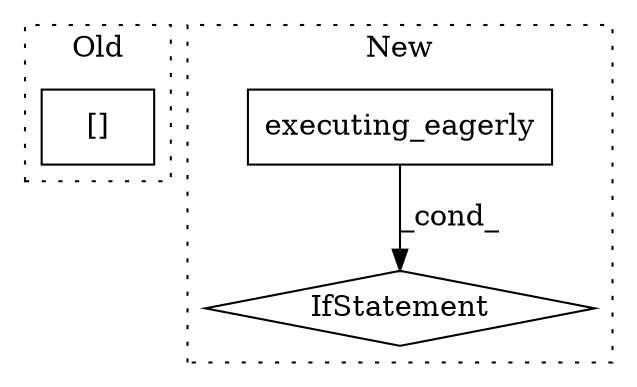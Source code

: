 digraph G {
subgraph cluster0 {
1 [label="[]" a="2" s="11119,11130" l="6,1" shape="box"];
label = "Old";
style="dotted";
}
subgraph cluster1 {
2 [label="executing_eagerly" a="32" s="10483" l="19" shape="box"];
3 [label="IfStatement" a="25" s="10468,10502" l="4,2" shape="diamond"];
label = "New";
style="dotted";
}
2 -> 3 [label="_cond_"];
}